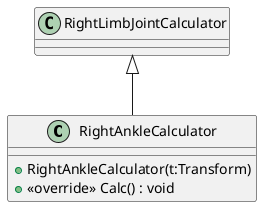 @startuml
class RightAnkleCalculator {
    + RightAnkleCalculator(t:Transform)
    + <<override>> Calc() : void
}
RightLimbJointCalculator <|-- RightAnkleCalculator
@enduml
